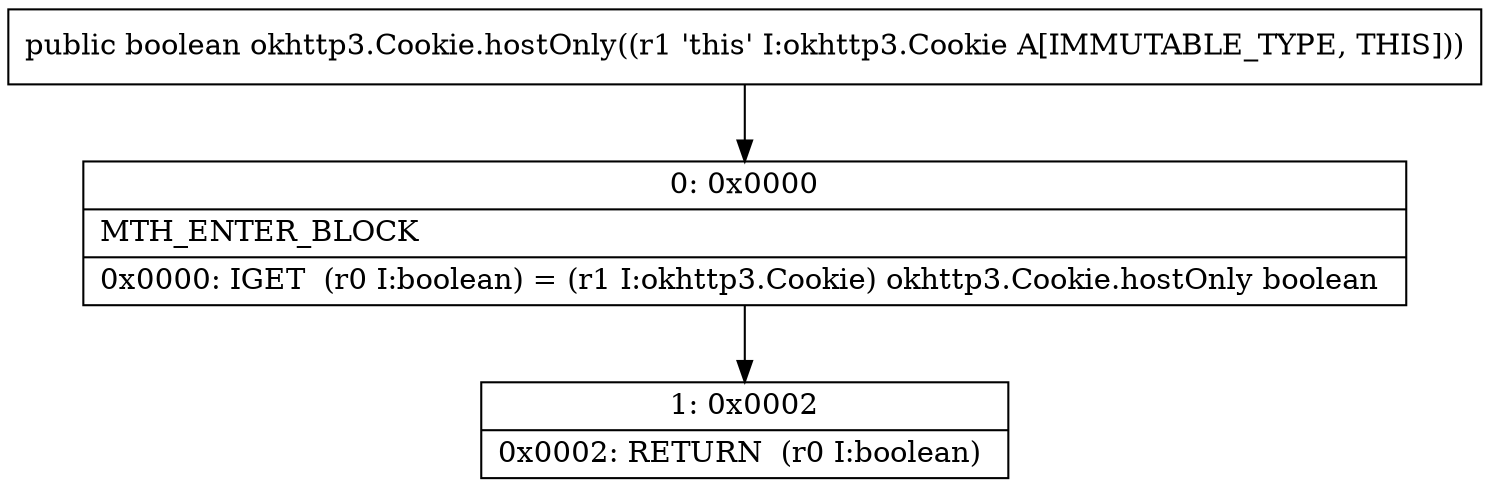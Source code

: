 digraph "CFG forokhttp3.Cookie.hostOnly()Z" {
Node_0 [shape=record,label="{0\:\ 0x0000|MTH_ENTER_BLOCK\l|0x0000: IGET  (r0 I:boolean) = (r1 I:okhttp3.Cookie) okhttp3.Cookie.hostOnly boolean \l}"];
Node_1 [shape=record,label="{1\:\ 0x0002|0x0002: RETURN  (r0 I:boolean) \l}"];
MethodNode[shape=record,label="{public boolean okhttp3.Cookie.hostOnly((r1 'this' I:okhttp3.Cookie A[IMMUTABLE_TYPE, THIS])) }"];
MethodNode -> Node_0;
Node_0 -> Node_1;
}


